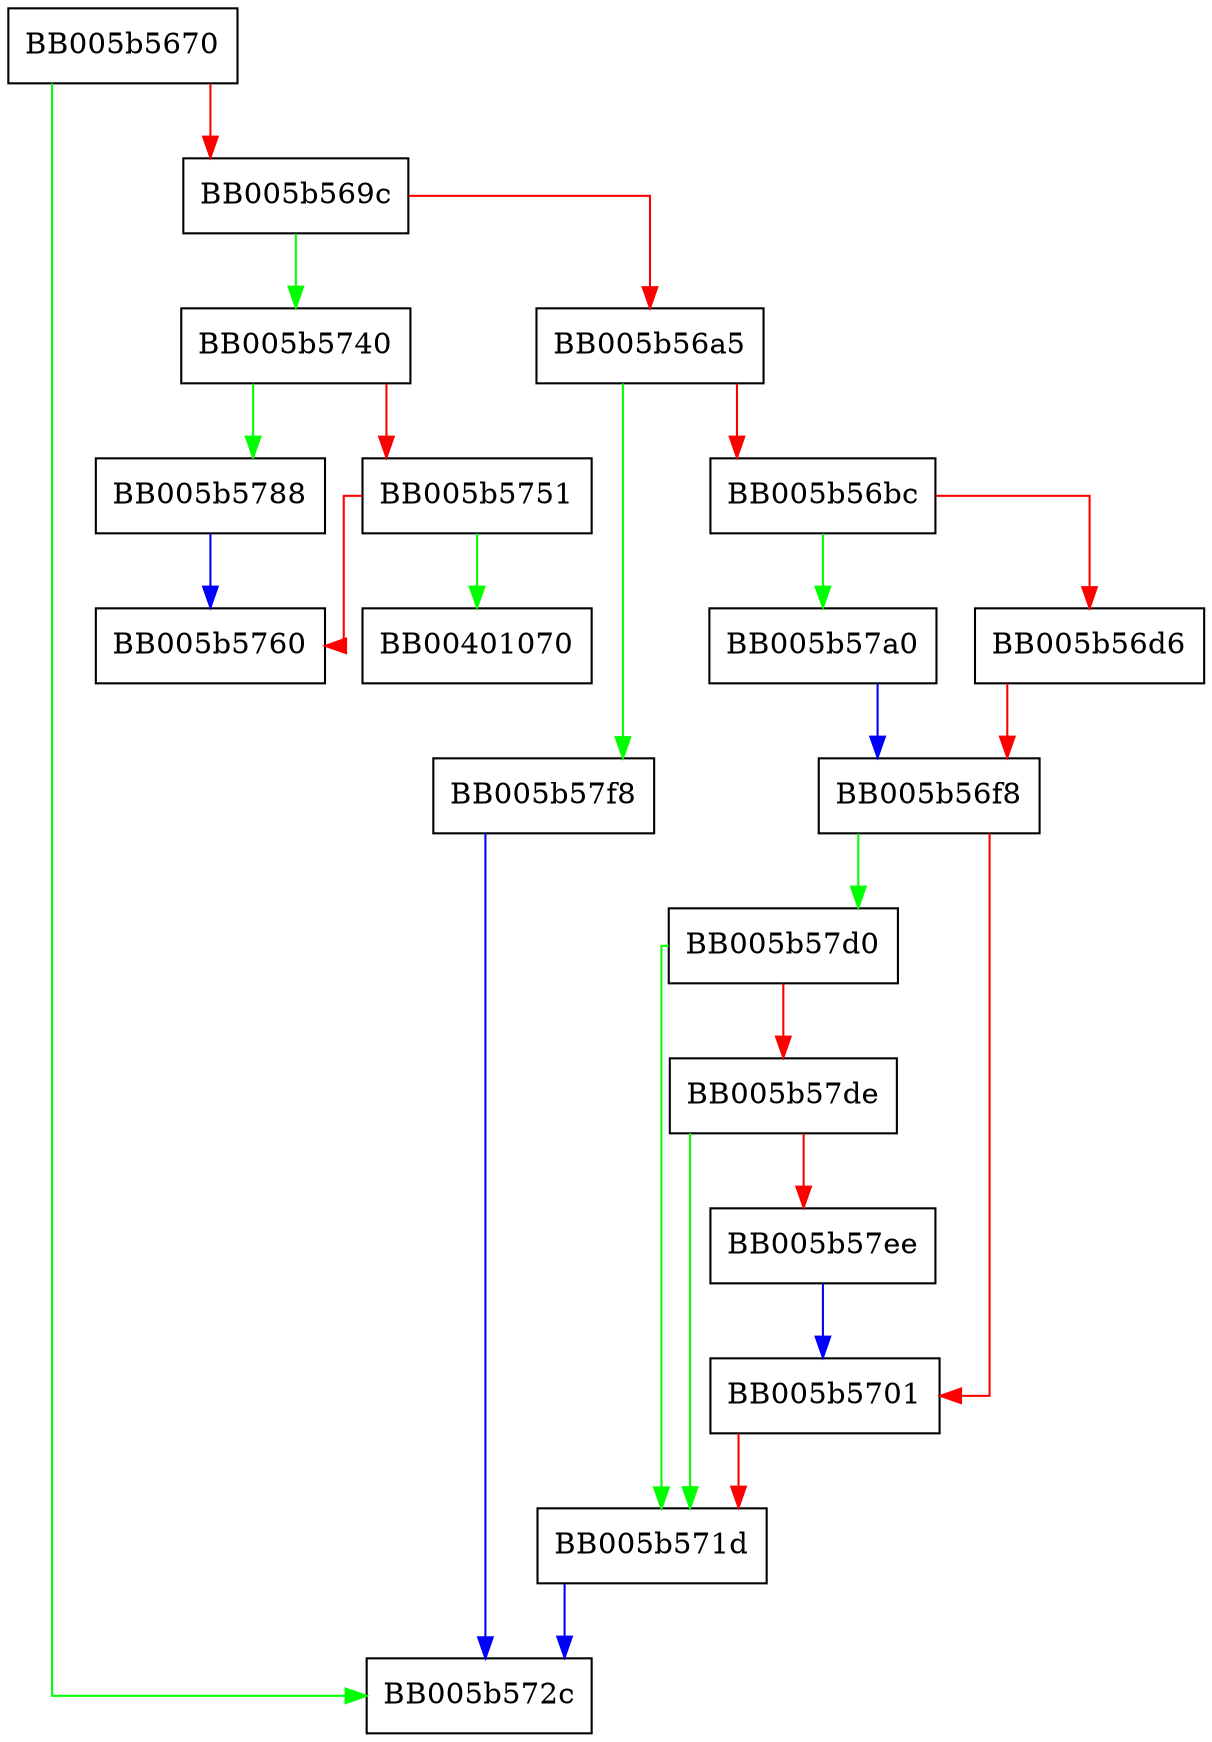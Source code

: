 digraph aes_gcm_init_key {
  node [shape="box"];
  graph [splines=ortho];
  BB005b5670 -> BB005b572c [color="green"];
  BB005b5670 -> BB005b569c [color="red"];
  BB005b569c -> BB005b5740 [color="green"];
  BB005b569c -> BB005b56a5 [color="red"];
  BB005b56a5 -> BB005b57f8 [color="green"];
  BB005b56a5 -> BB005b56bc [color="red"];
  BB005b56bc -> BB005b57a0 [color="green"];
  BB005b56bc -> BB005b56d6 [color="red"];
  BB005b56d6 -> BB005b56f8 [color="red"];
  BB005b56f8 -> BB005b57d0 [color="green"];
  BB005b56f8 -> BB005b5701 [color="red"];
  BB005b5701 -> BB005b571d [color="red"];
  BB005b571d -> BB005b572c [color="blue"];
  BB005b5740 -> BB005b5788 [color="green"];
  BB005b5740 -> BB005b5751 [color="red"];
  BB005b5751 -> BB00401070 [color="green"];
  BB005b5751 -> BB005b5760 [color="red"];
  BB005b5788 -> BB005b5760 [color="blue"];
  BB005b57a0 -> BB005b56f8 [color="blue"];
  BB005b57d0 -> BB005b571d [color="green"];
  BB005b57d0 -> BB005b57de [color="red"];
  BB005b57de -> BB005b571d [color="green"];
  BB005b57de -> BB005b57ee [color="red"];
  BB005b57ee -> BB005b5701 [color="blue"];
  BB005b57f8 -> BB005b572c [color="blue"];
}